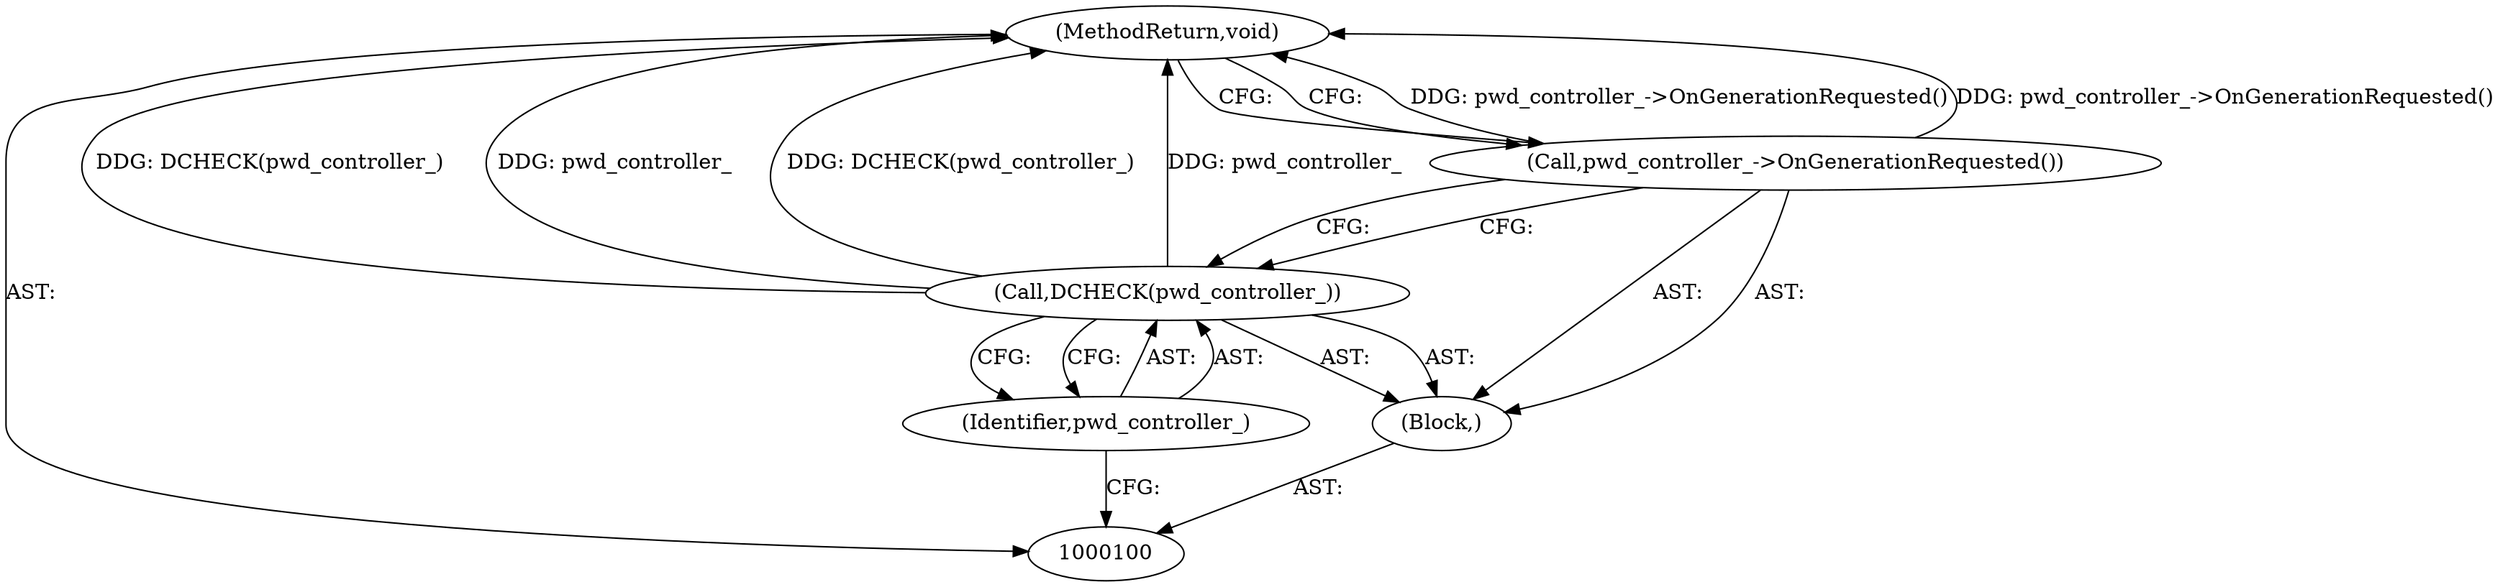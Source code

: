 digraph "1_Chrome_961d0cda4cfc3bcf04aa48ccc32772d63af12d9b_3" {
"1000105" [label="(MethodReturn,void)"];
"1000101" [label="(Block,)"];
"1000102" [label="(Call,DCHECK(pwd_controller_))"];
"1000103" [label="(Identifier,pwd_controller_)"];
"1000104" [label="(Call,pwd_controller_->OnGenerationRequested())"];
"1000105" -> "1000100"  [label="AST: "];
"1000105" -> "1000104"  [label="CFG: "];
"1000104" -> "1000105"  [label="DDG: pwd_controller_->OnGenerationRequested()"];
"1000102" -> "1000105"  [label="DDG: DCHECK(pwd_controller_)"];
"1000102" -> "1000105"  [label="DDG: pwd_controller_"];
"1000101" -> "1000100"  [label="AST: "];
"1000102" -> "1000101"  [label="AST: "];
"1000104" -> "1000101"  [label="AST: "];
"1000102" -> "1000101"  [label="AST: "];
"1000102" -> "1000103"  [label="CFG: "];
"1000103" -> "1000102"  [label="AST: "];
"1000104" -> "1000102"  [label="CFG: "];
"1000102" -> "1000105"  [label="DDG: DCHECK(pwd_controller_)"];
"1000102" -> "1000105"  [label="DDG: pwd_controller_"];
"1000103" -> "1000102"  [label="AST: "];
"1000103" -> "1000100"  [label="CFG: "];
"1000102" -> "1000103"  [label="CFG: "];
"1000104" -> "1000101"  [label="AST: "];
"1000104" -> "1000102"  [label="CFG: "];
"1000105" -> "1000104"  [label="CFG: "];
"1000104" -> "1000105"  [label="DDG: pwd_controller_->OnGenerationRequested()"];
}
